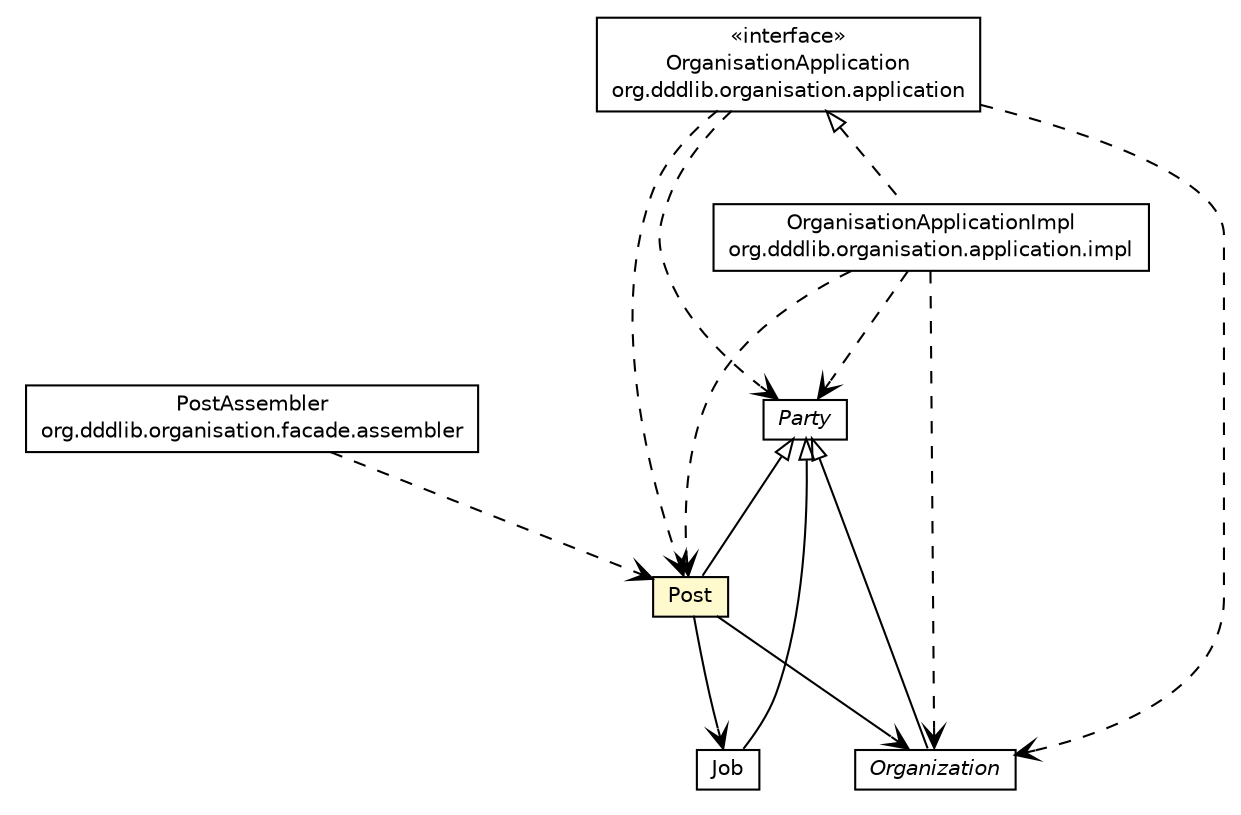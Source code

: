 #!/usr/local/bin/dot
#
# Class diagram 
# Generated by UMLGraph version R5_6_6-8-g8d7759 (http://www.umlgraph.org/)
#

digraph G {
	edge [fontname="Helvetica",fontsize=10,labelfontname="Helvetica",labelfontsize=10];
	node [fontname="Helvetica",fontsize=10,shape=plaintext];
	nodesep=0.25;
	ranksep=0.5;
	// org.dddlib.organisation.domain.Post
	c78104 [label=<<table title="org.dddlib.organisation.domain.Post" border="0" cellborder="1" cellspacing="0" cellpadding="2" port="p" bgcolor="lemonChiffon" href="./Post.html">
		<tr><td><table border="0" cellspacing="0" cellpadding="1">
<tr><td align="center" balign="center"> Post </td></tr>
		</table></td></tr>
		</table>>, URL="./Post.html", fontname="Helvetica", fontcolor="black", fontsize=10.0];
	// org.dddlib.organisation.domain.Party
	c78108 [label=<<table title="org.dddlib.organisation.domain.Party" border="0" cellborder="1" cellspacing="0" cellpadding="2" port="p" href="./Party.html">
		<tr><td><table border="0" cellspacing="0" cellpadding="1">
<tr><td align="center" balign="center"><font face="Helvetica-Oblique"> Party </font></td></tr>
		</table></td></tr>
		</table>>, URL="./Party.html", fontname="Helvetica", fontcolor="black", fontsize=10.0];
	// org.dddlib.organisation.domain.Organization
	c78110 [label=<<table title="org.dddlib.organisation.domain.Organization" border="0" cellborder="1" cellspacing="0" cellpadding="2" port="p" href="./Organization.html">
		<tr><td><table border="0" cellspacing="0" cellpadding="1">
<tr><td align="center" balign="center"><font face="Helvetica-Oblique"> Organization </font></td></tr>
		</table></td></tr>
		</table>>, URL="./Organization.html", fontname="Helvetica", fontcolor="black", fontsize=10.0];
	// org.dddlib.organisation.domain.Job
	c78111 [label=<<table title="org.dddlib.organisation.domain.Job" border="0" cellborder="1" cellspacing="0" cellpadding="2" port="p" href="./Job.html">
		<tr><td><table border="0" cellspacing="0" cellpadding="1">
<tr><td align="center" balign="center"> Job </td></tr>
		</table></td></tr>
		</table>>, URL="./Job.html", fontname="Helvetica", fontcolor="black", fontsize=10.0];
	// org.dddlib.organisation.application.impl.OrganisationApplicationImpl
	c78122 [label=<<table title="org.dddlib.organisation.application.impl.OrganisationApplicationImpl" border="0" cellborder="1" cellspacing="0" cellpadding="2" port="p" href="../application/impl/OrganisationApplicationImpl.html">
		<tr><td><table border="0" cellspacing="0" cellpadding="1">
<tr><td align="center" balign="center"> OrganisationApplicationImpl </td></tr>
<tr><td align="center" balign="center"> org.dddlib.organisation.application.impl </td></tr>
		</table></td></tr>
		</table>>, URL="../application/impl/OrganisationApplicationImpl.html", fontname="Helvetica", fontcolor="black", fontsize=10.0];
	// org.dddlib.organisation.application.OrganisationApplication
	c78123 [label=<<table title="org.dddlib.organisation.application.OrganisationApplication" border="0" cellborder="1" cellspacing="0" cellpadding="2" port="p" href="../application/OrganisationApplication.html">
		<tr><td><table border="0" cellspacing="0" cellpadding="1">
<tr><td align="center" balign="center"> &#171;interface&#187; </td></tr>
<tr><td align="center" balign="center"> OrganisationApplication </td></tr>
<tr><td align="center" balign="center"> org.dddlib.organisation.application </td></tr>
		</table></td></tr>
		</table>>, URL="../application/OrganisationApplication.html", fontname="Helvetica", fontcolor="black", fontsize=10.0];
	// org.dddlib.organisation.facade.assembler.PostAssembler
	c78127 [label=<<table title="org.dddlib.organisation.facade.assembler.PostAssembler" border="0" cellborder="1" cellspacing="0" cellpadding="2" port="p" href="../facade/assembler/PostAssembler.html">
		<tr><td><table border="0" cellspacing="0" cellpadding="1">
<tr><td align="center" balign="center"> PostAssembler </td></tr>
<tr><td align="center" balign="center"> org.dddlib.organisation.facade.assembler </td></tr>
		</table></td></tr>
		</table>>, URL="../facade/assembler/PostAssembler.html", fontname="Helvetica", fontcolor="black", fontsize=10.0];
	//org.dddlib.organisation.domain.Post extends org.dddlib.organisation.domain.Party
	c78108:p -> c78104:p [dir=back,arrowtail=empty];
	//org.dddlib.organisation.domain.Organization extends org.dddlib.organisation.domain.Party
	c78108:p -> c78110:p [dir=back,arrowtail=empty];
	//org.dddlib.organisation.domain.Job extends org.dddlib.organisation.domain.Party
	c78108:p -> c78111:p [dir=back,arrowtail=empty];
	//org.dddlib.organisation.application.impl.OrganisationApplicationImpl implements org.dddlib.organisation.application.OrganisationApplication
	c78123:p -> c78122:p [dir=back,arrowtail=empty,style=dashed];
	// org.dddlib.organisation.domain.Post NAVASSOC org.dddlib.organisation.domain.Organization
	c78104:p -> c78110:p [taillabel="", label=" "headlabel="", fontname="Helvetica", fontcolor="black", fontsize=10.0, color="black", arrowhead=open];
	// org.dddlib.organisation.domain.Post NAVASSOC org.dddlib.organisation.domain.Job
	c78104:p -> c78111:p [taillabel="", label=" "headlabel="", fontname="Helvetica", fontcolor="black", fontsize=10.0, color="black", arrowhead=open];
	// org.dddlib.organisation.application.impl.OrganisationApplicationImpl DEPEND org.dddlib.organisation.domain.Organization
	c78122:p -> c78110:p [taillabel="", label=" "headlabel="", fontname="Helvetica", fontcolor="black", fontsize=10.0, color="black", arrowhead=open, style=dashed];
	// org.dddlib.organisation.application.impl.OrganisationApplicationImpl DEPEND org.dddlib.organisation.domain.Party
	c78122:p -> c78108:p [taillabel="", label=" "headlabel="", fontname="Helvetica", fontcolor="black", fontsize=10.0, color="black", arrowhead=open, style=dashed];
	// org.dddlib.organisation.application.impl.OrganisationApplicationImpl DEPEND org.dddlib.organisation.domain.Post
	c78122:p -> c78104:p [taillabel="", label=" "headlabel="", fontname="Helvetica", fontcolor="black", fontsize=10.0, color="black", arrowhead=open, style=dashed];
	// org.dddlib.organisation.application.OrganisationApplication DEPEND org.dddlib.organisation.domain.Organization
	c78123:p -> c78110:p [taillabel="", label=" "headlabel="", fontname="Helvetica", fontcolor="black", fontsize=10.0, color="black", arrowhead=open, style=dashed];
	// org.dddlib.organisation.application.OrganisationApplication DEPEND org.dddlib.organisation.domain.Party
	c78123:p -> c78108:p [taillabel="", label=" "headlabel="", fontname="Helvetica", fontcolor="black", fontsize=10.0, color="black", arrowhead=open, style=dashed];
	// org.dddlib.organisation.application.OrganisationApplication DEPEND org.dddlib.organisation.domain.Post
	c78123:p -> c78104:p [taillabel="", label=" "headlabel="", fontname="Helvetica", fontcolor="black", fontsize=10.0, color="black", arrowhead=open, style=dashed];
	// org.dddlib.organisation.facade.assembler.PostAssembler DEPEND org.dddlib.organisation.domain.Post
	c78127:p -> c78104:p [taillabel="", label=" "headlabel="", fontname="Helvetica", fontcolor="black", fontsize=10.0, color="black", arrowhead=open, style=dashed];
}

